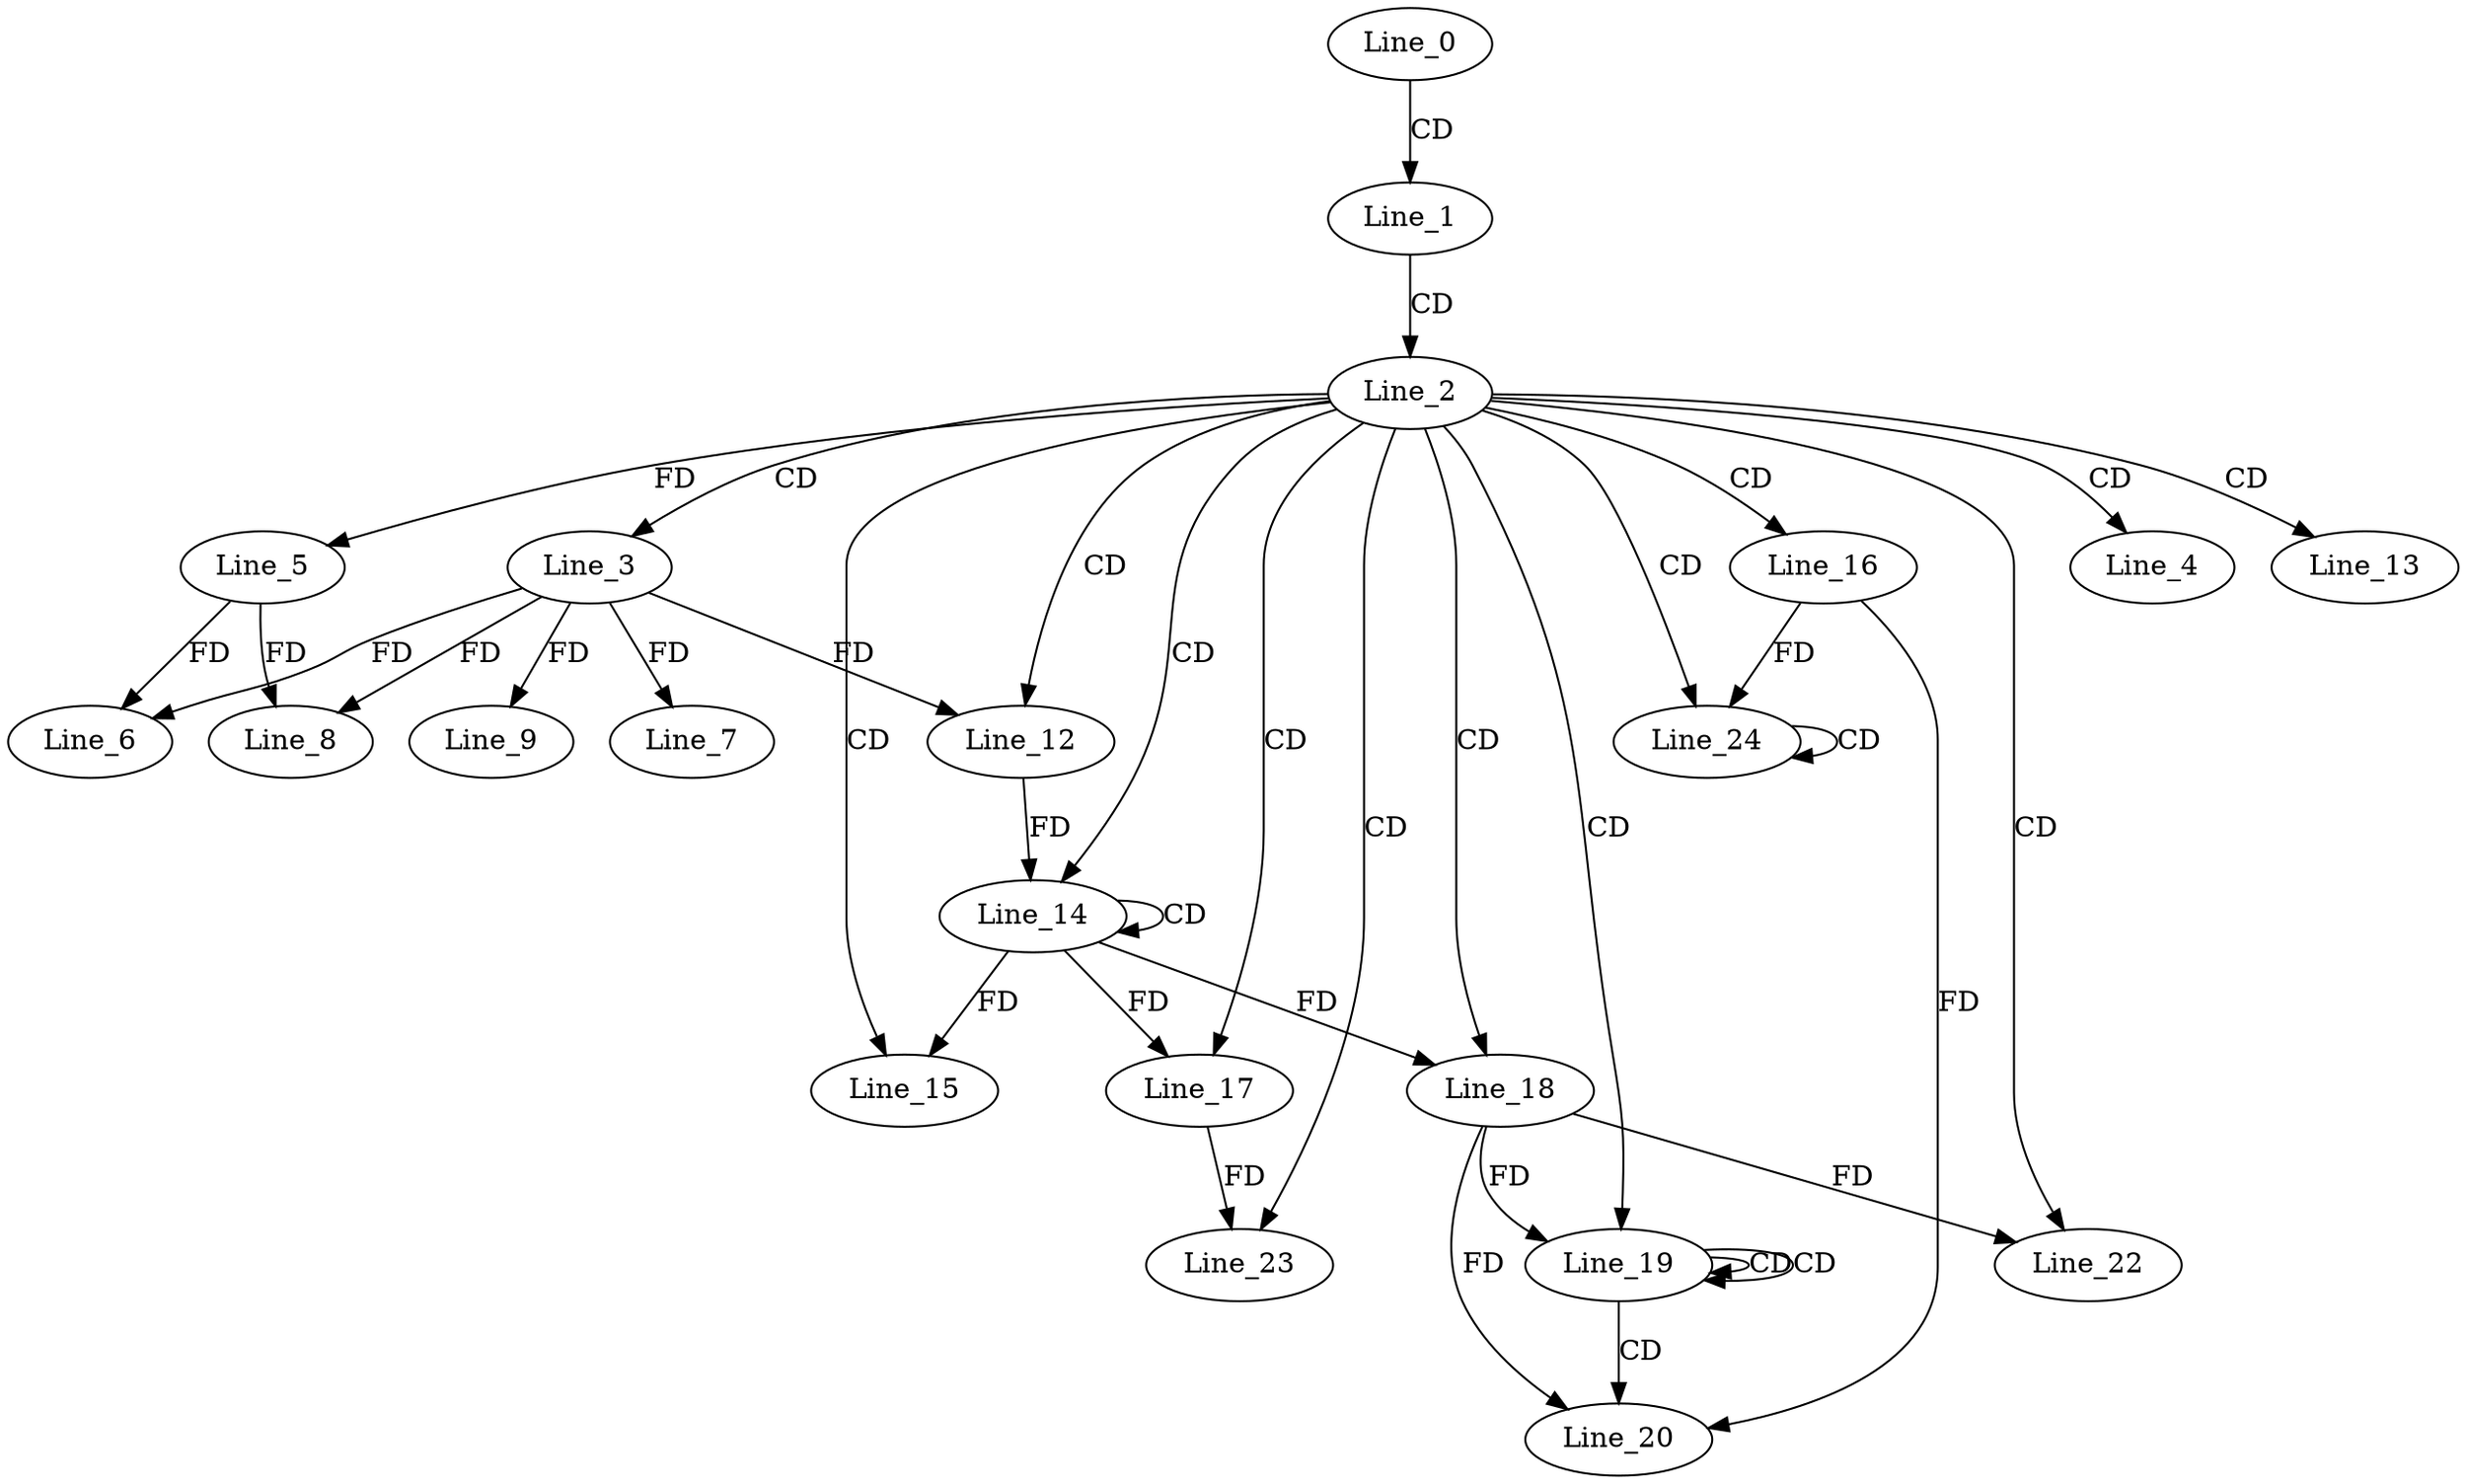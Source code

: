 digraph G {
  Line_0;
  Line_1;
  Line_2;
  Line_3;
  Line_4;
  Line_5;
  Line_6;
  Line_5;
  Line_6;
  Line_7;
  Line_8;
  Line_8;
  Line_9;
  Line_12;
  Line_12;
  Line_12;
  Line_13;
  Line_14;
  Line_14;
  Line_15;
  Line_16;
  Line_17;
  Line_17;
  Line_18;
  Line_18;
  Line_19;
  Line_19;
  Line_20;
  Line_20;
  Line_22;
  Line_23;
  Line_24;
  Line_24;
  Line_0 -> Line_1 [ label="CD" ];
  Line_1 -> Line_2 [ label="CD" ];
  Line_2 -> Line_3 [ label="CD" ];
  Line_2 -> Line_4 [ label="CD" ];
  Line_2 -> Line_5 [ label="FD" ];
  Line_3 -> Line_6 [ label="FD" ];
  Line_5 -> Line_6 [ label="FD" ];
  Line_3 -> Line_7 [ label="FD" ];
  Line_3 -> Line_8 [ label="FD" ];
  Line_5 -> Line_8 [ label="FD" ];
  Line_3 -> Line_9 [ label="FD" ];
  Line_2 -> Line_12 [ label="CD" ];
  Line_3 -> Line_12 [ label="FD" ];
  Line_2 -> Line_13 [ label="CD" ];
  Line_2 -> Line_14 [ label="CD" ];
  Line_14 -> Line_14 [ label="CD" ];
  Line_12 -> Line_14 [ label="FD" ];
  Line_2 -> Line_15 [ label="CD" ];
  Line_14 -> Line_15 [ label="FD" ];
  Line_2 -> Line_16 [ label="CD" ];
  Line_2 -> Line_17 [ label="CD" ];
  Line_14 -> Line_17 [ label="FD" ];
  Line_2 -> Line_18 [ label="CD" ];
  Line_14 -> Line_18 [ label="FD" ];
  Line_2 -> Line_19 [ label="CD" ];
  Line_19 -> Line_19 [ label="CD" ];
  Line_19 -> Line_19 [ label="CD" ];
  Line_18 -> Line_19 [ label="FD" ];
  Line_19 -> Line_20 [ label="CD" ];
  Line_16 -> Line_20 [ label="FD" ];
  Line_18 -> Line_20 [ label="FD" ];
  Line_2 -> Line_22 [ label="CD" ];
  Line_18 -> Line_22 [ label="FD" ];
  Line_2 -> Line_23 [ label="CD" ];
  Line_17 -> Line_23 [ label="FD" ];
  Line_2 -> Line_24 [ label="CD" ];
  Line_24 -> Line_24 [ label="CD" ];
  Line_16 -> Line_24 [ label="FD" ];
}
